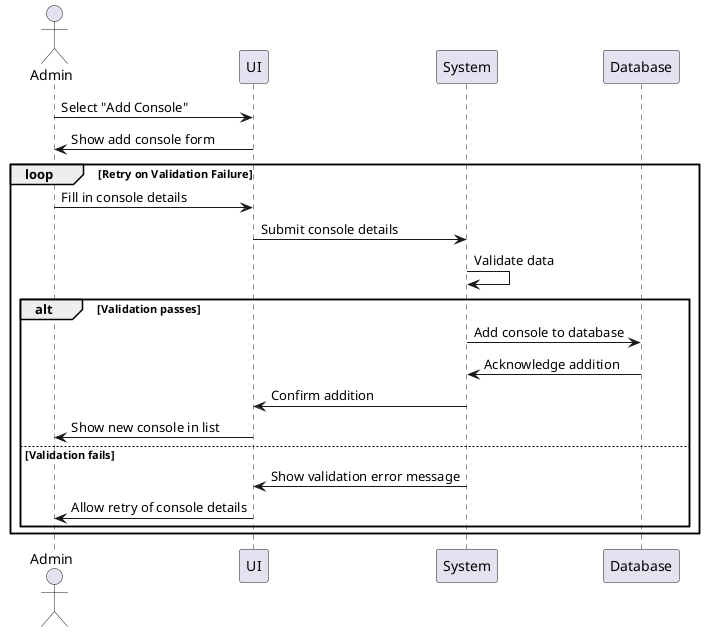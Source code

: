 @startuml
actor Admin
participant "UI" as UI
participant "System" as System
participant "Database" as Database

Admin -> UI: Select "Add Console"
UI -> Admin: Show add console form
loop Retry on Validation Failure
    Admin -> UI: Fill in console details
    UI -> System: Submit console details
    System -> System: Validate data
    alt Validation passes
        System -> Database: Add console to database
        Database -> System: Acknowledge addition
        System -> UI: Confirm addition
        UI -> Admin: Show new console in list
    else Validation fails
        System -> UI: Show validation error message
        UI -> Admin: Allow retry of console details
    end
end
@enduml
